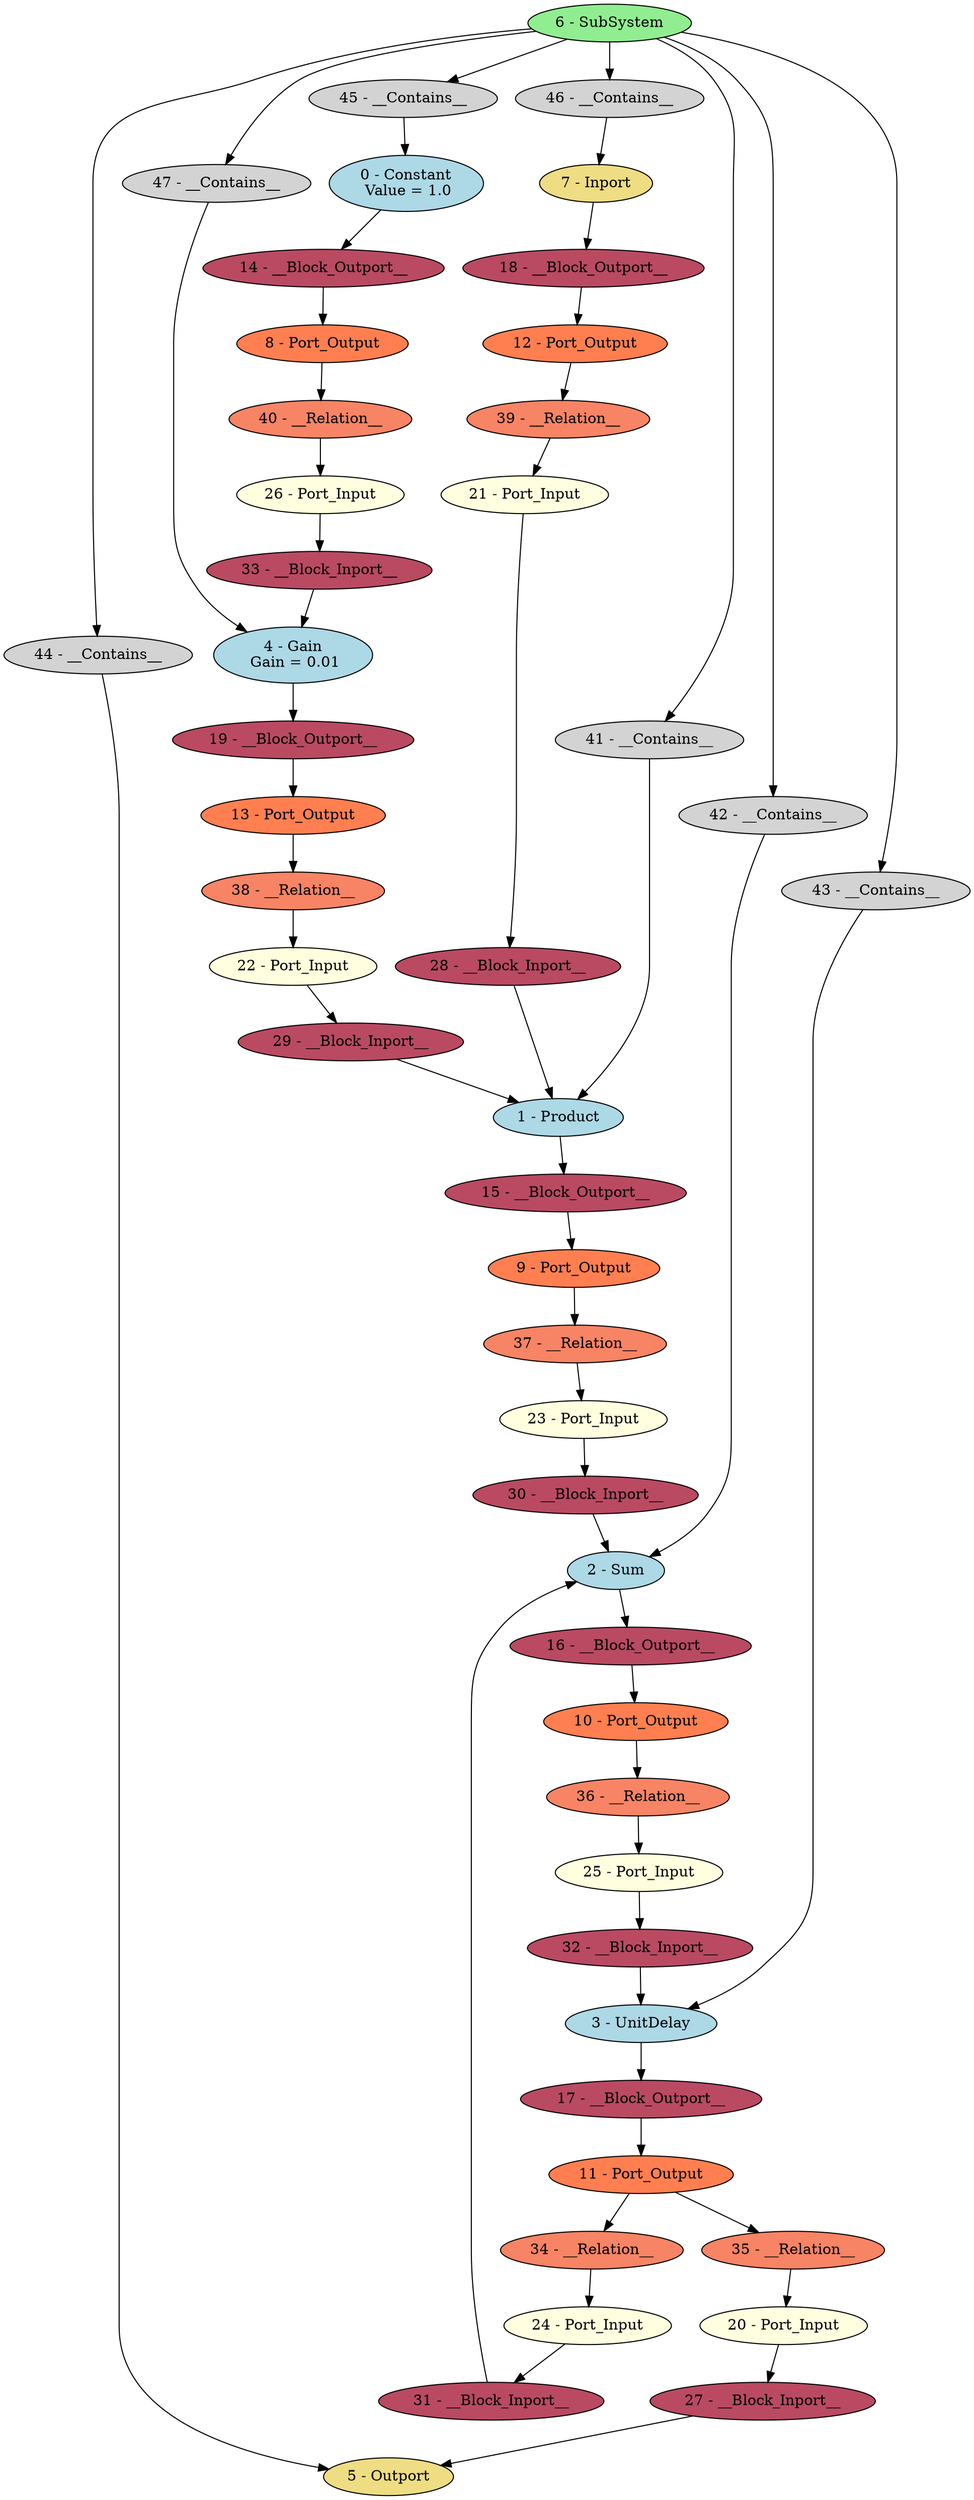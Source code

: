 digraph HConstfolding_hier_opt_real {
"0 - Constant\n Value = 1.0" [style=filled, fillcolor=lightblue];
"1 - Product" [style=filled, fillcolor=lightblue];
"2 - Sum" [style=filled, fillcolor=lightblue];
"3 - UnitDelay" [style=filled, fillcolor=lightblue];
"4 - Gain\n Gain = 0.01" [style=filled, fillcolor=lightblue];
"5 - Outport" [style=filled, fillcolor=lightgoldenrod];
"6 - SubSystem" [style=filled, fillcolor=lightgreen];
"7 - Inport" [style=filled, fillcolor=lightgoldenrod];
"8 - Port_Output" [style=filled, fillcolor=coral];
"9 - Port_Output" [style=filled, fillcolor=coral];
"10 - Port_Output" [style=filled, fillcolor=coral];
"11 - Port_Output" [style=filled, fillcolor=coral];
"12 - Port_Output" [style=filled, fillcolor=coral];
"13 - Port_Output" [style=filled, fillcolor=coral];
"14 - __Block_Outport__" [style=filled, fillcolor="#b94a62"];
"15 - __Block_Outport__" [style=filled, fillcolor="#b94a62"];
"16 - __Block_Outport__" [style=filled, fillcolor="#b94a62"];
"17 - __Block_Outport__" [style=filled, fillcolor="#b94a62"];
"18 - __Block_Outport__" [style=filled, fillcolor="#b94a62"];
"19 - __Block_Outport__" [style=filled, fillcolor="#b94a62"];
"20 - Port_Input" [style=filled, fillcolor=lightyellow];
"21 - Port_Input" [style=filled, fillcolor=lightyellow];
"22 - Port_Input" [style=filled, fillcolor=lightyellow];
"23 - Port_Input" [style=filled, fillcolor=lightyellow];
"24 - Port_Input" [style=filled, fillcolor=lightyellow];
"25 - Port_Input" [style=filled, fillcolor=lightyellow];
"26 - Port_Input" [style=filled, fillcolor=lightyellow];
"27 - __Block_Inport__" [style=filled, fillcolor="#b94a62"];
"28 - __Block_Inport__" [style=filled, fillcolor="#b94a62"];
"29 - __Block_Inport__" [style=filled, fillcolor="#b94a62"];
"30 - __Block_Inport__" [style=filled, fillcolor="#b94a62"];
"31 - __Block_Inport__" [style=filled, fillcolor="#b94a62"];
"32 - __Block_Inport__" [style=filled, fillcolor="#b94a62"];
"33 - __Block_Inport__" [style=filled, fillcolor="#b94a62"];
"34 - __Relation__" [style=filled, fillcolor="#f78465"];
"35 - __Relation__" [style=filled, fillcolor="#f78465"];
"36 - __Relation__" [style=filled, fillcolor="#f78465"];
"37 - __Relation__" [style=filled, fillcolor="#f78465"];
"38 - __Relation__" [style=filled, fillcolor="#f78465"];
"39 - __Relation__" [style=filled, fillcolor="#f78465"];
"40 - __Relation__" [style=filled, fillcolor="#f78465"];
"41 - __Contains__" [style=filled, fillcolor=lightgray];
"42 - __Contains__" [style=filled, fillcolor=lightgray];
"43 - __Contains__" [style=filled, fillcolor=lightgray];
"44 - __Contains__" [style=filled, fillcolor=lightgray];
"45 - __Contains__" [style=filled, fillcolor=lightgray];
"46 - __Contains__" [style=filled, fillcolor=lightgray];
"47 - __Contains__" [style=filled, fillcolor=lightgray];
"0 - Constant\n Value = 1.0" -> "14 - __Block_Outport__";
"1 - Product" -> "15 - __Block_Outport__";
"2 - Sum" -> "16 - __Block_Outport__";
"3 - UnitDelay" -> "17 - __Block_Outport__";
"4 - Gain\n Gain = 0.01" -> "19 - __Block_Outport__";
"6 - SubSystem" -> "41 - __Contains__";
"6 - SubSystem" -> "42 - __Contains__";
"6 - SubSystem" -> "43 - __Contains__";
"6 - SubSystem" -> "47 - __Contains__";
"6 - SubSystem" -> "46 - __Contains__";
"6 - SubSystem" -> "45 - __Contains__";
"6 - SubSystem" -> "44 - __Contains__";
"7 - Inport" -> "18 - __Block_Outport__";
"8 - Port_Output" -> "40 - __Relation__";
"9 - Port_Output" -> "37 - __Relation__";
"10 - Port_Output" -> "36 - __Relation__";
"11 - Port_Output" -> "35 - __Relation__";
"11 - Port_Output" -> "34 - __Relation__";
"12 - Port_Output" -> "39 - __Relation__";
"13 - Port_Output" -> "38 - __Relation__";
"14 - __Block_Outport__" -> "8 - Port_Output";
"15 - __Block_Outport__" -> "9 - Port_Output";
"16 - __Block_Outport__" -> "10 - Port_Output";
"17 - __Block_Outport__" -> "11 - Port_Output";
"18 - __Block_Outport__" -> "12 - Port_Output";
"19 - __Block_Outport__" -> "13 - Port_Output";
"20 - Port_Input" -> "27 - __Block_Inport__";
"21 - Port_Input" -> "28 - __Block_Inport__";
"22 - Port_Input" -> "29 - __Block_Inport__";
"23 - Port_Input" -> "30 - __Block_Inport__";
"24 - Port_Input" -> "31 - __Block_Inport__";
"25 - Port_Input" -> "32 - __Block_Inport__";
"26 - Port_Input" -> "33 - __Block_Inport__";
"27 - __Block_Inport__" -> "5 - Outport";
"28 - __Block_Inport__" -> "1 - Product";
"29 - __Block_Inport__" -> "1 - Product";
"30 - __Block_Inport__" -> "2 - Sum";
"31 - __Block_Inport__" -> "2 - Sum";
"32 - __Block_Inport__" -> "3 - UnitDelay";
"33 - __Block_Inport__" -> "4 - Gain\n Gain = 0.01";
"34 - __Relation__" -> "24 - Port_Input";
"35 - __Relation__" -> "20 - Port_Input";
"36 - __Relation__" -> "25 - Port_Input";
"37 - __Relation__" -> "23 - Port_Input";
"38 - __Relation__" -> "22 - Port_Input";
"39 - __Relation__" -> "21 - Port_Input";
"40 - __Relation__" -> "26 - Port_Input";
"41 - __Contains__" -> "1 - Product";
"42 - __Contains__" -> "2 - Sum";
"43 - __Contains__" -> "3 - UnitDelay";
"44 - __Contains__" -> "5 - Outport";
"45 - __Contains__" -> "0 - Constant\n Value = 1.0";
"46 - __Contains__" -> "7 - Inport";
"47 - __Contains__" -> "4 - Gain\n Gain = 0.01";
}
